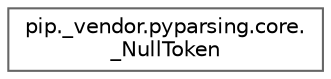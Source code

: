 digraph "Graphical Class Hierarchy"
{
 // LATEX_PDF_SIZE
  bgcolor="transparent";
  edge [fontname=Helvetica,fontsize=10,labelfontname=Helvetica,labelfontsize=10];
  node [fontname=Helvetica,fontsize=10,shape=box,height=0.2,width=0.4];
  rankdir="LR";
  Node0 [id="Node000000",label="pip._vendor.pyparsing.core.\l_NullToken",height=0.2,width=0.4,color="grey40", fillcolor="white", style="filled",URL="$d8/d17/classpip_1_1__vendor_1_1pyparsing_1_1core_1_1__NullToken.html",tooltip=" "];
}

